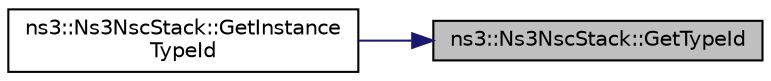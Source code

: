 digraph "ns3::Ns3NscStack::GetTypeId"
{
 // LATEX_PDF_SIZE
  edge [fontname="Helvetica",fontsize="10",labelfontname="Helvetica",labelfontsize="10"];
  node [fontname="Helvetica",fontsize="10",shape=record];
  rankdir="RL";
  Node1 [label="ns3::Ns3NscStack::GetTypeId",height=0.2,width=0.4,color="black", fillcolor="grey75", style="filled", fontcolor="black",tooltip="Get the type ID."];
  Node1 -> Node2 [dir="back",color="midnightblue",fontsize="10",style="solid",fontname="Helvetica"];
  Node2 [label="ns3::Ns3NscStack::GetInstance\lTypeId",height=0.2,width=0.4,color="black", fillcolor="white", style="filled",URL="$classns3_1_1_ns3_nsc_stack.html#a30539dfb514195745465a3db164caf81",tooltip="Get the most derived TypeId for this Object."];
}
